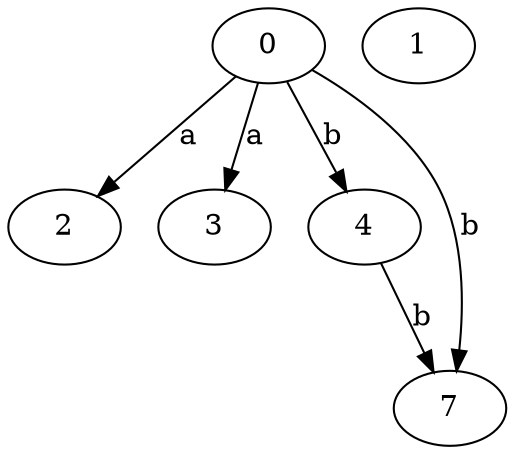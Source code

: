 strict digraph  {
2;
3;
4;
0;
1;
7;
4 -> 7  [label=b];
0 -> 2  [label=a];
0 -> 3  [label=a];
0 -> 4  [label=b];
0 -> 7  [label=b];
}

